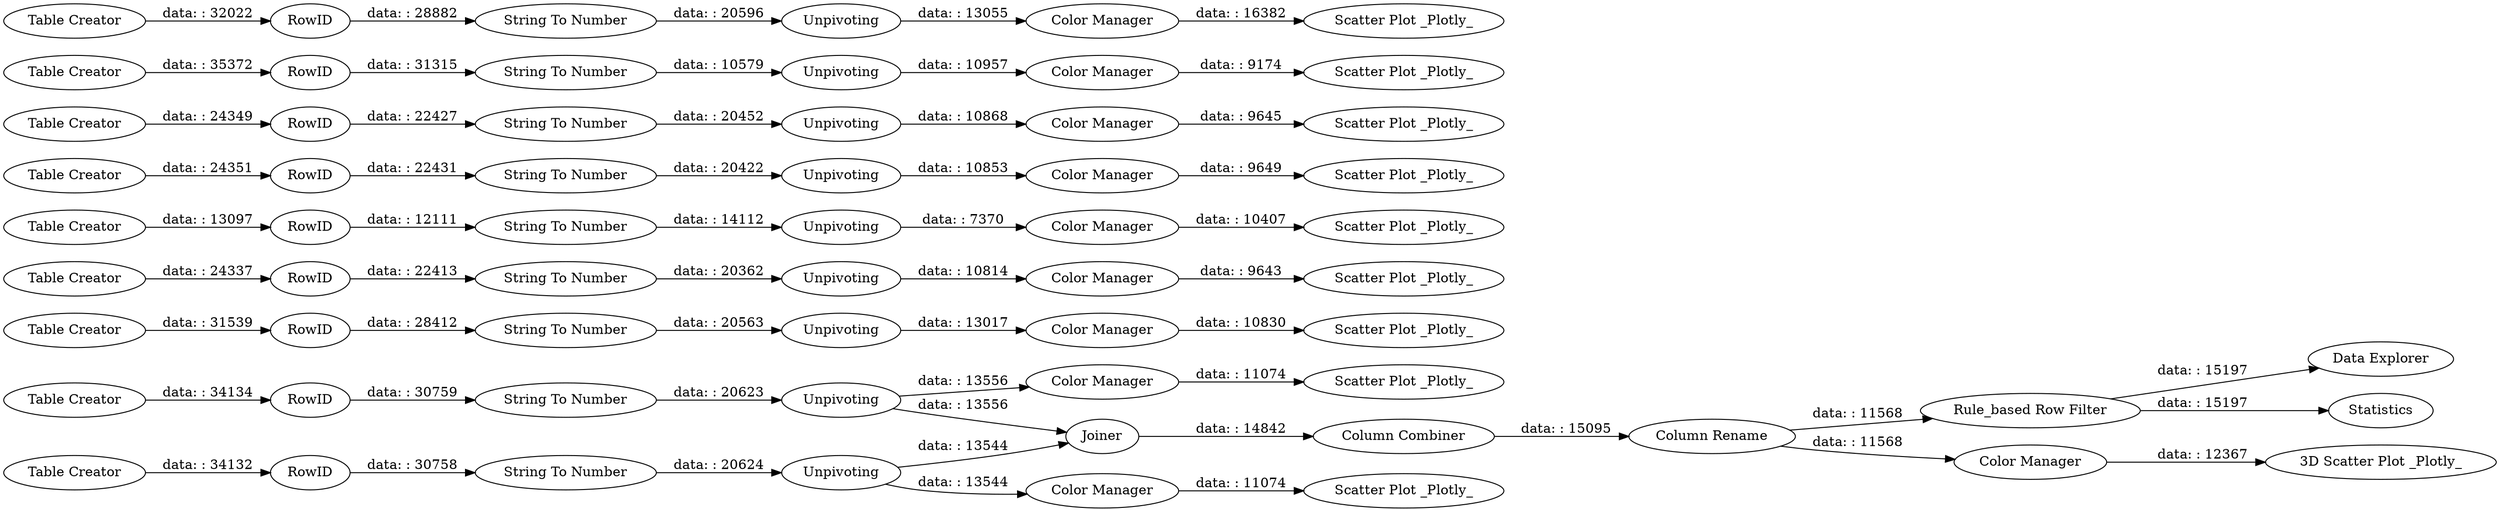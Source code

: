 digraph {
	"2403921260007646131_15" [label=Unpivoting]
	"2403921260007646131_24" [label=RowID]
	"2403921260007646131_30" [label=RowID]
	"2403921260007646131_5" [label=RowID]
	"2403921260007646131_33" [label="String To Number"]
	"2403921260007646131_66" [label=Statistics]
	"2403921260007646131_62" [label="Column Combiner"]
	"2403921260007646131_50" [label="Color Manager"]
	"2403921260007646131_42" [label="Color Manager"]
	"2403921260007646131_55" [label="Scatter Plot _Plotly_"]
	"2403921260007646131_3" [label="String To Number"]
	"2403921260007646131_12" [label="String To Number"]
	"2403921260007646131_18" [label="Table Creator"]
	"2403921260007646131_63" [label="Column Rename"]
	"2403921260007646131_29" [label="Table Creator"]
	"2403921260007646131_8" [label="String To Number"]
	"2403921260007646131_56" [label=Joiner]
	"2403921260007646131_4" [label=Unpivoting]
	"2403921260007646131_6" [label=Unpivoting]
	"2403921260007646131_7" [label="Table Creator"]
	"2403921260007646131_31" [label=Unpivoting]
	"2403921260007646131_10" [label=Unpivoting]
	"2403921260007646131_17" [label="Table Creator"]
	"2403921260007646131_52" [label="Color Manager"]
	"2403921260007646131_67" [label="3D Scatter Plot _Plotly_"]
	"2403921260007646131_21" [label=RowID]
	"2403921260007646131_54" [label="Color Manager"]
	"2403921260007646131_65" [label="Rule_based Row Filter"]
	"2403921260007646131_26" [label=RowID]
	"2403921260007646131_1" [label="Table Creator"]
	"2403921260007646131_9" [label="Table Creator"]
	"2403921260007646131_20" [label="Table Creator"]
	"2403921260007646131_40" [label="Color Manager"]
	"2403921260007646131_25" [label="String To Number"]
	"2403921260007646131_43" [label="Scatter Plot _Plotly_"]
	"2403921260007646131_22" [label="String To Number"]
	"2403921260007646131_14" [label="String To Number"]
	"2403921260007646131_49" [label="Scatter Plot _Plotly_"]
	"2403921260007646131_58" [label="Color Manager"]
	"2403921260007646131_53" [label="Scatter Plot _Plotly_"]
	"2403921260007646131_28" [label="Table Creator"]
	"2403921260007646131_45" [label="Scatter Plot _Plotly_"]
	"2403921260007646131_19" [label=Unpivoting]
	"2403921260007646131_16" [label=RowID]
	"2403921260007646131_46" [label="Color Manager"]
	"2403921260007646131_23" [label=Unpivoting]
	"2403921260007646131_36" [label=RowID]
	"2403921260007646131_35" [label="String To Number"]
	"2403921260007646131_37" [label=Unpivoting]
	"2403921260007646131_48" [label="Color Manager"]
	"2403921260007646131_34" [label="Table Creator"]
	"2403921260007646131_44" [label="Color Manager"]
	"2403921260007646131_41" [label="Scatter Plot _Plotly_"]
	"2403921260007646131_61" [label="Data Explorer"]
	"2403921260007646131_32" [label=Unpivoting]
	"2403921260007646131_27" [label="String To Number"]
	"2403921260007646131_11" [label=RowID]
	"2403921260007646131_39" [label="Color Manager"]
	"2403921260007646131_38" [label="Scatter Plot _Plotly_"]
	"2403921260007646131_2" [label=RowID]
	"2403921260007646131_47" [label="Scatter Plot _Plotly_"]
	"2403921260007646131_51" [label="Scatter Plot _Plotly_"]
	"2403921260007646131_36" -> "2403921260007646131_35" [label="data: : 22427"]
	"2403921260007646131_40" -> "2403921260007646131_41" [label="data: : 10407"]
	"2403921260007646131_31" -> "2403921260007646131_52" [label="data: : 10814"]
	"2403921260007646131_63" -> "2403921260007646131_58" [label="data: : 11568"]
	"2403921260007646131_3" -> "2403921260007646131_4" [label="data: : 10579"]
	"2403921260007646131_22" -> "2403921260007646131_19" [label="data: : 20596"]
	"2403921260007646131_25" -> "2403921260007646131_23" [label="data: : 20563"]
	"2403921260007646131_15" -> "2403921260007646131_42" [label="data: : 13544"]
	"2403921260007646131_15" -> "2403921260007646131_56" [label="data: : 13544"]
	"2403921260007646131_2" -> "2403921260007646131_3" [label="data: : 31315"]
	"2403921260007646131_17" -> "2403921260007646131_16" [label="data: : 34132"]
	"2403921260007646131_56" -> "2403921260007646131_62" [label="data: : 14842"]
	"2403921260007646131_34" -> "2403921260007646131_36" [label="data: : 24349"]
	"2403921260007646131_46" -> "2403921260007646131_47" [label="data: : 16382"]
	"2403921260007646131_16" -> "2403921260007646131_14" [label="data: : 30758"]
	"2403921260007646131_23" -> "2403921260007646131_48" [label="data: : 13017"]
	"2403921260007646131_12" -> "2403921260007646131_10" [label="data: : 20623"]
	"2403921260007646131_24" -> "2403921260007646131_25" [label="data: : 28412"]
	"2403921260007646131_26" -> "2403921260007646131_33" [label="data: : 22431"]
	"2403921260007646131_10" -> "2403921260007646131_44" [label="data: : 13556"]
	"2403921260007646131_1" -> "2403921260007646131_2" [label="data: : 35372"]
	"2403921260007646131_29" -> "2403921260007646131_30" [label="data: : 24337"]
	"2403921260007646131_42" -> "2403921260007646131_43" [label="data: : 11074"]
	"2403921260007646131_7" -> "2403921260007646131_5" [label="data: : 13097"]
	"2403921260007646131_11" -> "2403921260007646131_12" [label="data: : 30759"]
	"2403921260007646131_44" -> "2403921260007646131_45" [label="data: : 11074"]
	"2403921260007646131_65" -> "2403921260007646131_66" [label="data: : 15197"]
	"2403921260007646131_28" -> "2403921260007646131_26" [label="data: : 24351"]
	"2403921260007646131_62" -> "2403921260007646131_63" [label="data: : 15095"]
	"2403921260007646131_48" -> "2403921260007646131_49" [label="data: : 10830"]
	"2403921260007646131_9" -> "2403921260007646131_11" [label="data: : 34134"]
	"2403921260007646131_5" -> "2403921260007646131_8" [label="data: : 12111"]
	"2403921260007646131_65" -> "2403921260007646131_61" [label="data: : 15197"]
	"2403921260007646131_4" -> "2403921260007646131_39" [label="data: : 10957"]
	"2403921260007646131_63" -> "2403921260007646131_65" [label="data: : 11568"]
	"2403921260007646131_8" -> "2403921260007646131_6" [label="data: : 14112"]
	"2403921260007646131_6" -> "2403921260007646131_40" [label="data: : 7370"]
	"2403921260007646131_14" -> "2403921260007646131_15" [label="data: : 20624"]
	"2403921260007646131_19" -> "2403921260007646131_46" [label="data: : 13055"]
	"2403921260007646131_21" -> "2403921260007646131_22" [label="data: : 28882"]
	"2403921260007646131_50" -> "2403921260007646131_51" [label="data: : 9649"]
	"2403921260007646131_52" -> "2403921260007646131_53" [label="data: : 9643"]
	"2403921260007646131_27" -> "2403921260007646131_31" [label="data: : 20362"]
	"2403921260007646131_58" -> "2403921260007646131_67" [label="data: : 12367"]
	"2403921260007646131_18" -> "2403921260007646131_21" [label="data: : 32022"]
	"2403921260007646131_30" -> "2403921260007646131_27" [label="data: : 22413"]
	"2403921260007646131_35" -> "2403921260007646131_37" [label="data: : 20452"]
	"2403921260007646131_54" -> "2403921260007646131_55" [label="data: : 9645"]
	"2403921260007646131_32" -> "2403921260007646131_50" [label="data: : 10853"]
	"2403921260007646131_37" -> "2403921260007646131_54" [label="data: : 10868"]
	"2403921260007646131_33" -> "2403921260007646131_32" [label="data: : 20422"]
	"2403921260007646131_10" -> "2403921260007646131_56" [label="data: : 13556"]
	"2403921260007646131_20" -> "2403921260007646131_24" [label="data: : 31539"]
	"2403921260007646131_39" -> "2403921260007646131_38" [label="data: : 9174"]
	rankdir=LR
}
